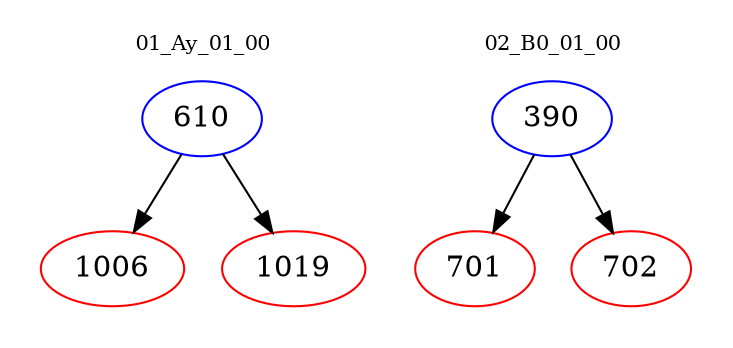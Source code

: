 digraph{
subgraph cluster_0 {
color = white
label = "01_Ay_01_00";
fontsize=10;
T0_610 [label="610", color="blue"]
T0_610 -> T0_1006 [color="black"]
T0_1006 [label="1006", color="red"]
T0_610 -> T0_1019 [color="black"]
T0_1019 [label="1019", color="red"]
}
subgraph cluster_1 {
color = white
label = "02_B0_01_00";
fontsize=10;
T1_390 [label="390", color="blue"]
T1_390 -> T1_701 [color="black"]
T1_701 [label="701", color="red"]
T1_390 -> T1_702 [color="black"]
T1_702 [label="702", color="red"]
}
}
